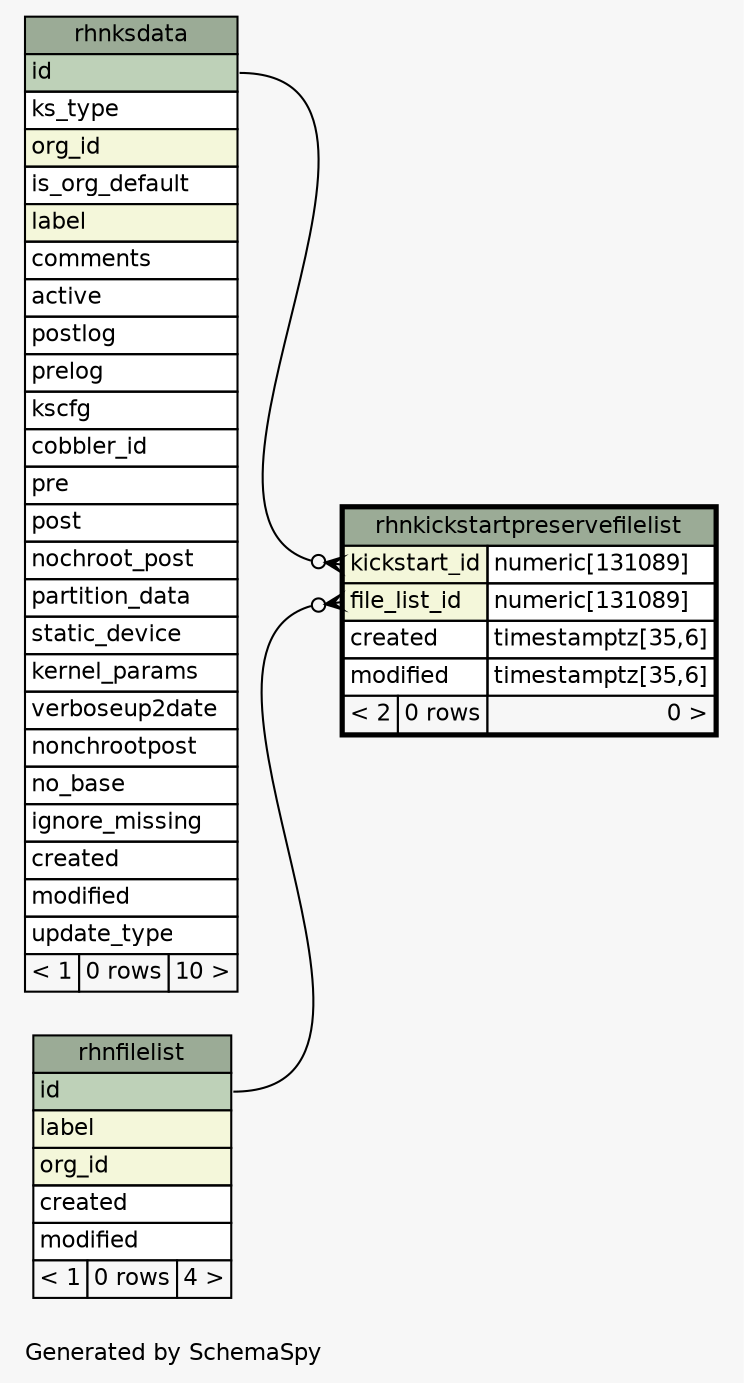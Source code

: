 // dot 2.26.0 on Linux 2.6.32-696.6.3.el6.x86_64
// SchemaSpy rev 590
digraph "oneDegreeRelationshipsDiagram" {
  graph [
    rankdir="RL"
    bgcolor="#f7f7f7"
    label="\nGenerated by SchemaSpy"
    labeljust="l"
    nodesep="0.18"
    ranksep="0.46"
    fontname="Helvetica"
    fontsize="11"
  ];
  node [
    fontname="Helvetica"
    fontsize="11"
    shape="plaintext"
  ];
  edge [
    arrowsize="0.8"
  ];
  "rhnkickstartpreservefilelist":"file_list_id":w -> "rhnfilelist":"id":e [arrowhead=none dir=back arrowtail=crowodot];
  "rhnkickstartpreservefilelist":"kickstart_id":w -> "rhnksdata":"id":e [arrowhead=none dir=back arrowtail=crowodot];
  "rhnfilelist" [
    label=<
    <TABLE BORDER="0" CELLBORDER="1" CELLSPACING="0" BGCOLOR="#ffffff">
      <TR><TD COLSPAN="3" BGCOLOR="#9bab96" ALIGN="CENTER">rhnfilelist</TD></TR>
      <TR><TD PORT="id" COLSPAN="3" BGCOLOR="#bed1b8" ALIGN="LEFT">id</TD></TR>
      <TR><TD PORT="label" COLSPAN="3" BGCOLOR="#f4f7da" ALIGN="LEFT">label</TD></TR>
      <TR><TD PORT="org_id" COLSPAN="3" BGCOLOR="#f4f7da" ALIGN="LEFT">org_id</TD></TR>
      <TR><TD PORT="created" COLSPAN="3" ALIGN="LEFT">created</TD></TR>
      <TR><TD PORT="modified" COLSPAN="3" ALIGN="LEFT">modified</TD></TR>
      <TR><TD ALIGN="LEFT" BGCOLOR="#f7f7f7">&lt; 1</TD><TD ALIGN="RIGHT" BGCOLOR="#f7f7f7">0 rows</TD><TD ALIGN="RIGHT" BGCOLOR="#f7f7f7">4 &gt;</TD></TR>
    </TABLE>>
    URL="rhnfilelist.html"
    tooltip="rhnfilelist"
  ];
  "rhnkickstartpreservefilelist" [
    label=<
    <TABLE BORDER="2" CELLBORDER="1" CELLSPACING="0" BGCOLOR="#ffffff">
      <TR><TD COLSPAN="3" BGCOLOR="#9bab96" ALIGN="CENTER">rhnkickstartpreservefilelist</TD></TR>
      <TR><TD PORT="kickstart_id" COLSPAN="2" BGCOLOR="#f4f7da" ALIGN="LEFT">kickstart_id</TD><TD PORT="kickstart_id.type" ALIGN="LEFT">numeric[131089]</TD></TR>
      <TR><TD PORT="file_list_id" COLSPAN="2" BGCOLOR="#f4f7da" ALIGN="LEFT">file_list_id</TD><TD PORT="file_list_id.type" ALIGN="LEFT">numeric[131089]</TD></TR>
      <TR><TD PORT="created" COLSPAN="2" ALIGN="LEFT">created</TD><TD PORT="created.type" ALIGN="LEFT">timestamptz[35,6]</TD></TR>
      <TR><TD PORT="modified" COLSPAN="2" ALIGN="LEFT">modified</TD><TD PORT="modified.type" ALIGN="LEFT">timestamptz[35,6]</TD></TR>
      <TR><TD ALIGN="LEFT" BGCOLOR="#f7f7f7">&lt; 2</TD><TD ALIGN="RIGHT" BGCOLOR="#f7f7f7">0 rows</TD><TD ALIGN="RIGHT" BGCOLOR="#f7f7f7">0 &gt;</TD></TR>
    </TABLE>>
    URL="rhnkickstartpreservefilelist.html"
    tooltip="rhnkickstartpreservefilelist"
  ];
  "rhnksdata" [
    label=<
    <TABLE BORDER="0" CELLBORDER="1" CELLSPACING="0" BGCOLOR="#ffffff">
      <TR><TD COLSPAN="3" BGCOLOR="#9bab96" ALIGN="CENTER">rhnksdata</TD></TR>
      <TR><TD PORT="id" COLSPAN="3" BGCOLOR="#bed1b8" ALIGN="LEFT">id</TD></TR>
      <TR><TD PORT="ks_type" COLSPAN="3" ALIGN="LEFT">ks_type</TD></TR>
      <TR><TD PORT="org_id" COLSPAN="3" BGCOLOR="#f4f7da" ALIGN="LEFT">org_id</TD></TR>
      <TR><TD PORT="is_org_default" COLSPAN="3" ALIGN="LEFT">is_org_default</TD></TR>
      <TR><TD PORT="label" COLSPAN="3" BGCOLOR="#f4f7da" ALIGN="LEFT">label</TD></TR>
      <TR><TD PORT="comments" COLSPAN="3" ALIGN="LEFT">comments</TD></TR>
      <TR><TD PORT="active" COLSPAN="3" ALIGN="LEFT">active</TD></TR>
      <TR><TD PORT="postlog" COLSPAN="3" ALIGN="LEFT">postlog</TD></TR>
      <TR><TD PORT="prelog" COLSPAN="3" ALIGN="LEFT">prelog</TD></TR>
      <TR><TD PORT="kscfg" COLSPAN="3" ALIGN="LEFT">kscfg</TD></TR>
      <TR><TD PORT="cobbler_id" COLSPAN="3" ALIGN="LEFT">cobbler_id</TD></TR>
      <TR><TD PORT="pre" COLSPAN="3" ALIGN="LEFT">pre</TD></TR>
      <TR><TD PORT="post" COLSPAN="3" ALIGN="LEFT">post</TD></TR>
      <TR><TD PORT="nochroot_post" COLSPAN="3" ALIGN="LEFT">nochroot_post</TD></TR>
      <TR><TD PORT="partition_data" COLSPAN="3" ALIGN="LEFT">partition_data</TD></TR>
      <TR><TD PORT="static_device" COLSPAN="3" ALIGN="LEFT">static_device</TD></TR>
      <TR><TD PORT="kernel_params" COLSPAN="3" ALIGN="LEFT">kernel_params</TD></TR>
      <TR><TD PORT="verboseup2date" COLSPAN="3" ALIGN="LEFT">verboseup2date</TD></TR>
      <TR><TD PORT="nonchrootpost" COLSPAN="3" ALIGN="LEFT">nonchrootpost</TD></TR>
      <TR><TD PORT="no_base" COLSPAN="3" ALIGN="LEFT">no_base</TD></TR>
      <TR><TD PORT="ignore_missing" COLSPAN="3" ALIGN="LEFT">ignore_missing</TD></TR>
      <TR><TD PORT="created" COLSPAN="3" ALIGN="LEFT">created</TD></TR>
      <TR><TD PORT="modified" COLSPAN="3" ALIGN="LEFT">modified</TD></TR>
      <TR><TD PORT="update_type" COLSPAN="3" ALIGN="LEFT">update_type</TD></TR>
      <TR><TD ALIGN="LEFT" BGCOLOR="#f7f7f7">&lt; 1</TD><TD ALIGN="RIGHT" BGCOLOR="#f7f7f7">0 rows</TD><TD ALIGN="RIGHT" BGCOLOR="#f7f7f7">10 &gt;</TD></TR>
    </TABLE>>
    URL="rhnksdata.html"
    tooltip="rhnksdata"
  ];
}
